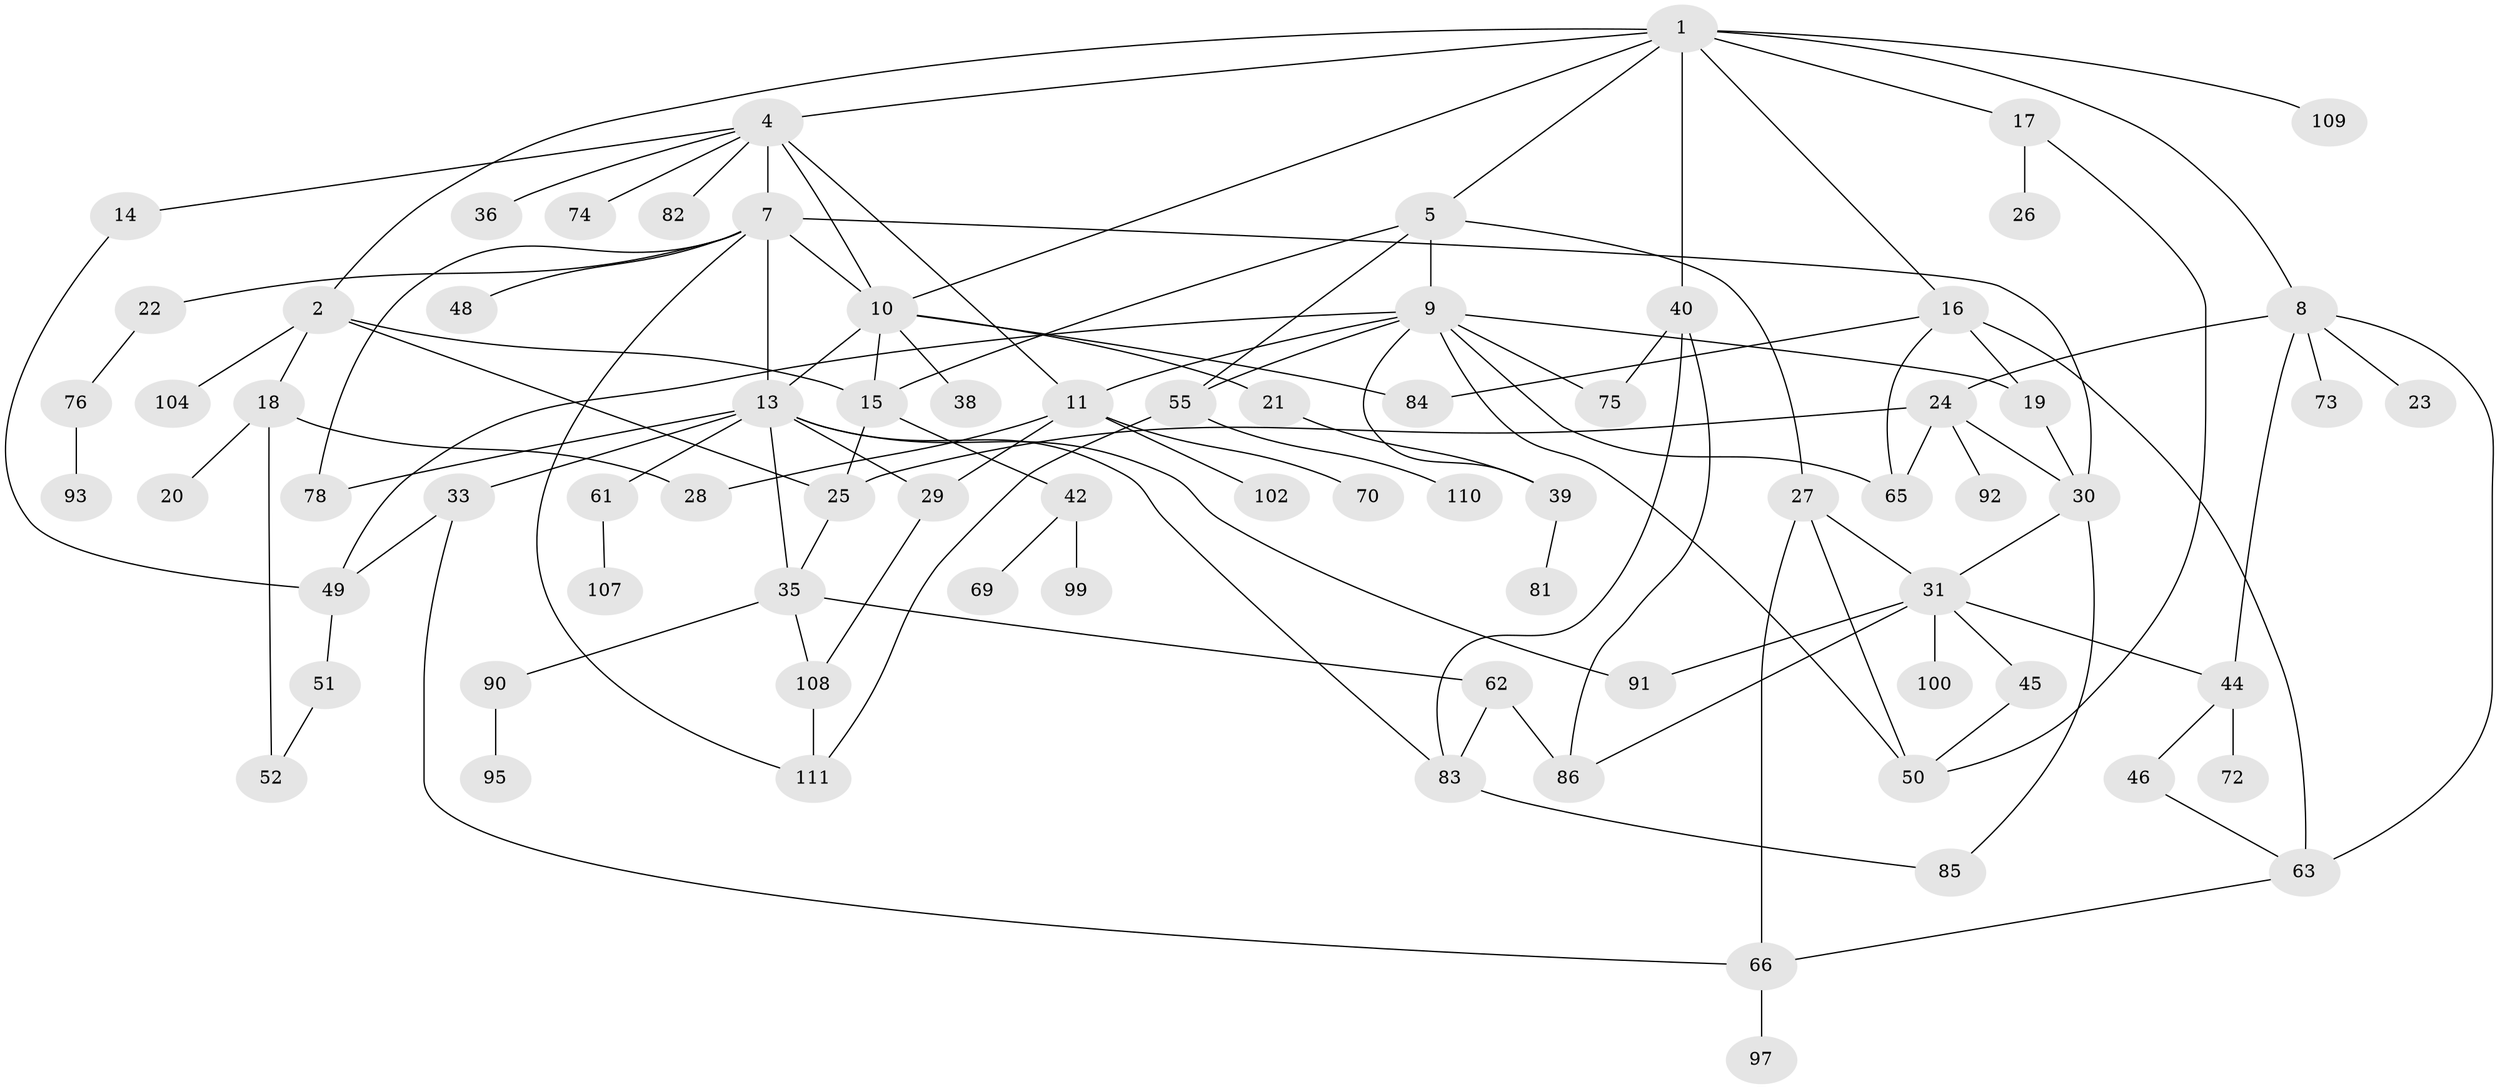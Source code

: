 // Generated by graph-tools (version 1.1) at 2025/23/03/03/25 07:23:31]
// undirected, 78 vertices, 119 edges
graph export_dot {
graph [start="1"]
  node [color=gray90,style=filled];
  1 [super="+3"];
  2 [super="+34"];
  4 [super="+12"];
  5 [super="+6"];
  7 [super="+43"];
  8 [super="+58"];
  9 [super="+57"];
  10 [super="+56"];
  11 [super="+94"];
  13 [super="+32"];
  14 [super="+101"];
  15 [super="+116"];
  16 [super="+114"];
  17;
  18 [super="+37"];
  19 [super="+53"];
  20;
  21 [super="+79"];
  22 [super="+113"];
  23 [super="+80"];
  24;
  25 [super="+103"];
  26;
  27 [super="+54"];
  28;
  29;
  30 [super="+71"];
  31 [super="+47"];
  33 [super="+60"];
  35 [super="+77"];
  36;
  38;
  39 [super="+41"];
  40;
  42 [super="+88"];
  44;
  45;
  46 [super="+68"];
  48;
  49 [super="+96"];
  50 [super="+89"];
  51;
  52 [super="+67"];
  55 [super="+59"];
  61;
  62;
  63 [super="+64"];
  65 [super="+98"];
  66 [super="+87"];
  69;
  70;
  72;
  73;
  74;
  75;
  76;
  78;
  81;
  82;
  83 [super="+106"];
  84;
  85;
  86 [super="+115"];
  90 [super="+105"];
  91;
  92;
  93 [super="+112"];
  95;
  97;
  99;
  100;
  102;
  104;
  107;
  108;
  109;
  110;
  111;
  1 -- 2;
  1 -- 8;
  1 -- 40;
  1 -- 10;
  1 -- 16;
  1 -- 17;
  1 -- 4;
  1 -- 5;
  1 -- 109;
  2 -- 18;
  2 -- 104;
  2 -- 15;
  2 -- 25;
  4 -- 7 [weight=2];
  4 -- 11;
  4 -- 36;
  4 -- 74;
  4 -- 82;
  4 -- 10;
  4 -- 14;
  5 -- 55;
  5 -- 9;
  5 -- 27;
  5 -- 15;
  7 -- 10;
  7 -- 13;
  7 -- 22;
  7 -- 30;
  7 -- 111;
  7 -- 48;
  7 -- 78;
  8 -- 23;
  8 -- 24;
  8 -- 44;
  8 -- 73;
  8 -- 63;
  9 -- 75;
  9 -- 55;
  9 -- 19;
  9 -- 11;
  9 -- 65;
  9 -- 50;
  9 -- 39;
  9 -- 49;
  10 -- 21;
  10 -- 38;
  10 -- 84;
  10 -- 15;
  10 -- 13;
  11 -- 28;
  11 -- 70;
  11 -- 29;
  11 -- 102;
  13 -- 29;
  13 -- 33;
  13 -- 61 [weight=2];
  13 -- 91;
  13 -- 78;
  13 -- 83;
  13 -- 35;
  14 -- 49;
  15 -- 42;
  15 -- 25;
  16 -- 19;
  16 -- 63 [weight=2];
  16 -- 84;
  16 -- 65;
  17 -- 26;
  17 -- 50;
  18 -- 20;
  18 -- 28;
  18 -- 52;
  19 -- 30;
  21 -- 39;
  22 -- 76;
  24 -- 25;
  24 -- 30;
  24 -- 65;
  24 -- 92;
  25 -- 35;
  27 -- 31;
  27 -- 50;
  27 -- 66;
  29 -- 108;
  30 -- 85;
  30 -- 31;
  31 -- 45;
  31 -- 100;
  31 -- 91;
  31 -- 44;
  31 -- 86;
  33 -- 49;
  33 -- 66;
  35 -- 62;
  35 -- 90;
  35 -- 108;
  39 -- 81;
  40 -- 75;
  40 -- 86;
  40 -- 83;
  42 -- 69;
  42 -- 99;
  44 -- 46;
  44 -- 72;
  45 -- 50;
  46 -- 63;
  49 -- 51;
  51 -- 52;
  55 -- 110;
  55 -- 111;
  61 -- 107;
  62 -- 83;
  62 -- 86;
  63 -- 66;
  66 -- 97;
  76 -- 93;
  83 -- 85;
  90 -- 95;
  108 -- 111;
}
